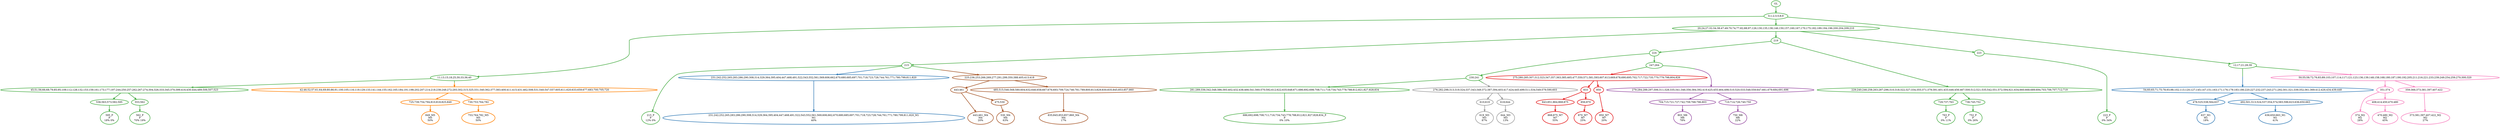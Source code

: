 digraph T {
	{
		rank=same
		63 [penwidth=3,colorscheme=set19,color=3,label="595_P\nP\n18% 0%"]
		61 [penwidth=3,colorscheme=set19,color=3,label="562_P\nP\n70% 19%"]
		58 [penwidth=3,colorscheme=set19,color=3,label="215_P\nP\n12% 0%"]
		53 [penwidth=3,colorscheme=set19,color=3,label="686;692;698;708;711;716;734;743;778;788;812;821;827;828;834_P\nP\n0% 10%"]
		50 [penwidth=3,colorscheme=set19,color=3,label="763_P\nP\n0% 11%"]
		48 [penwidth=3,colorscheme=set19,color=3,label="752_P\nP\n0% 26%"]
		46 [penwidth=3,colorscheme=set19,color=3,label="223_P\nP\n0% 34%"]
		43 [penwidth=3,colorscheme=set19,color=2,label="637_M1\nM1\n18%"]
		41 [penwidth=3,colorscheme=set19,color=2,label="636;650;663_M1\nM1\n41%"]
		40 [penwidth=3,colorscheme=set19,color=2,label="231;242;252;265;283;286;290;308;314;329;364;395;404;447;468;491;522;543;552;561;569;606;662;670;680;685;697;701;718;723;728;744;761;771;780;799;811;820_M1\nM1\n40%"]
		38 [penwidth=3,colorscheme=set19,color=8,label="374_M2\nM2\n28%"]
		36 [penwidth=3,colorscheme=set19,color=8,label="470;480_M2\nM2\n45%"]
		34 [penwidth=3,colorscheme=set19,color=8,label="373;381;397;407;422_M2\nM2\n27%"]
		32 [penwidth=3,colorscheme=set19,color=9,label="619_M3\nM3\n87%"]
		30 [penwidth=3,colorscheme=set19,color=9,label="644_M3\nM3\n13%"]
		28 [penwidth=3,colorscheme=set19,color=7,label="443;461_M4\nM4\n20%"]
		26 [penwidth=3,colorscheme=set19,color=7,label="530_M4\nM4\n63%"]
		24 [penwidth=3,colorscheme=set19,color=7,label="835;845;853;857;860_M4\nM4\n17%"]
		22 [penwidth=3,colorscheme=set19,color=5,label="849_M5\nM5\n50%"]
		20 [penwidth=3,colorscheme=set19,color=5,label="753;764;782_M5\nM5\n50%"]
		17 [penwidth=3,colorscheme=set19,color=4,label="803_M6\nM6\n78%"]
		15 [penwidth=3,colorscheme=set19,color=4,label="750_M6\nM6\n22%"]
		12 [penwidth=3,colorscheme=set19,color=1,label="868;875_M7\nM7\n55%"]
		10 [penwidth=3,colorscheme=set19,color=1,label="870_M7\nM7\n25%"]
		8 [penwidth=3,colorscheme=set19,color=1,label="850_M7\nM7\n20%"]
	}
	68 [penwidth=3,colorscheme=set19,color=3,label="GL"]
	67 [penwidth=3,colorscheme=set19,color=3,label="0;1;2;3;5;8;9"]
	66 [penwidth=3,colorscheme=set19,color=3,label="11;13;15;18;25;30;33;36;40"]
	65 [penwidth=3,colorscheme=set19,color=3,label="45;51;56;66;68;79;85;95;109;112;128;132;153;159;161;173;177;197;244;250;257;262;267;274;304;326;333;345;370;399;416;430;444;489;506;507;523"]
	64 [penwidth=3,colorscheme=set19,color=3,label="536;563;573;582;595"]
	62 [penwidth=3,colorscheme=set19,color=3,label="553;562"]
	60 [penwidth=3,colorscheme=set19,color=3,label="20;24;27;32;34;38;47;49;70;74;77;82;88;97;126;130;135;138;146;150;157;160;167;170;175;182;189;194;196;200;204;209;210"]
	59 [penwidth=3,colorscheme=set19,color=3,label="215"]
	57 [penwidth=3,colorscheme=set19,color=3,label="219"]
	56 [penwidth=3,colorscheme=set19,color=3,label="224"]
	55 [penwidth=3,colorscheme=set19,color=3,label="230;241"]
	54 [penwidth=3,colorscheme=set19,color=3,label="281;289;336;342;348;386;393;402;432;438;466;541;560;570;592;612;622;635;648;671;686;692;698;708;711;716;734;743;778;788;812;821;827;828;834"]
	52 [penwidth=3,colorscheme=set19,color=3,label="229;240;246;258;263;287;296;310;318;322;327;334;355;371;379;391;401;433;446;456;467;500;512;521;535;542;551;572;594;621;634;660;668;689;694;703;706;707;712;719"]
	51 [penwidth=3,colorscheme=set19,color=3,label="729;737;763"]
	49 [penwidth=3,colorscheme=set19,color=3,label="736;745;752"]
	47 [penwidth=3,colorscheme=set19,color=3,label="223"]
	45 [penwidth=3,colorscheme=set19,color=3,label="12;17;21;28;39"]
	44 [penwidth=3,colorscheme=set19,color=2,label="478;525;538;564;637"]
	42 [penwidth=3,colorscheme=set19,color=2,label="492;501;513;524;537;554;574;583;596;623;636;650;663"]
	39 [penwidth=3,colorscheme=set19,color=8,label="351;374"]
	37 [penwidth=3,colorscheme=set19,color=8,label="408;414;450;470;480"]
	35 [penwidth=3,colorscheme=set19,color=8,label="359;366;373;381;397;407;422"]
	33 [penwidth=3,colorscheme=set19,color=9,label="610;619"]
	31 [penwidth=3,colorscheme=set19,color=9,label="618;644"]
	29 [penwidth=3,colorscheme=set19,color=7,label="443;461"]
	27 [penwidth=3,colorscheme=set19,color=7,label="475;530"]
	25 [penwidth=3,colorscheme=set19,color=7,label="485;515;546;568;580;604;632;646;658;667;676;693;709;724;746;781;789;800;813;829;830;835;845;853;857;860"]
	23 [penwidth=3,colorscheme=set19,color=5,label="725;739;754;794;810;818;825;849"]
	21 [penwidth=3,colorscheme=set19,color=5,label="730;753;764;782"]
	19 [penwidth=3,colorscheme=set19,color=3,label="247;264"]
	18 [penwidth=3,colorscheme=set19,color=4,label="704;715;721;727;742;759;768;796;803"]
	16 [penwidth=3,colorscheme=set19,color=4,label="710;714;726;740;750"]
	14 [penwidth=3,colorscheme=set19,color=1,label="833"]
	13 [penwidth=3,colorscheme=set19,color=1,label="843;851;864;868;875"]
	11 [penwidth=3,colorscheme=set19,color=1,label="856;870"]
	9 [penwidth=3,colorscheme=set19,color=1,label="850"]
	7 [penwidth=3,colorscheme=set19,color=2,label="231;242;252;265;283;286;290;308;314;329;364;395;404;447;468;491;522;543;552;561;569;606;662;670;680;685;697;701;718;723;728;744;761;771;780;799;811;820"]
	6 [penwidth=3,colorscheme=set19,color=1,label="275;280;285;307;312;323;347;357;363;385;465;477;550;571;581;593;607;613;669;678;690;695;702;717;722;735;770;779;798;804;826"]
	5 [penwidth=3,colorscheme=set19,color=5,label="42;46;52;57;61;64;69;80;86;91;100;105;116;119;129;133;141;144;155;162;165;184;191;198;202;207;214;218;238;248;272;293;302;315;325;331;340;362;377;383;400;411;415;431;462;508;531;540;547;557;605;611;620;633;659;677;683;700;705;720"]
	4 [penwidth=3,colorscheme=set19,color=4,label="279;284;288;297;306;311;328;335;341;346;356;384;392;419;425;455;464;498;510;520;533;548;559;647;661;679;684;691;696"]
	3 [penwidth=3,colorscheme=set19,color=9,label="276;282;298;313;319;324;337;343;349;372;387;394;403;417;424;445;499;511;534;549;579;590;603"]
	2 [penwidth=3,colorscheme=set19,color=7,label="225;236;253;266;269;277;291;299;350;388;405;413;418"]
	1 [penwidth=3,colorscheme=set19,color=2,label="54;60;65;71;75;78;93;98;102;113;120;127;145;147;151;163;171;176;179;183;186;220;227;232;237;243;271;292;301;321;339;352;361;369;412;426;434;439;448"]
	0 [penwidth=3,colorscheme=set19,color=8,label="50;55;58;72;76;83;89;103;107;114;117;121;123;136;139;148;158;168;180;187;190;192;205;211;216;221;233;239;249;254;259;270;300;320"]
	68 -> 67 [penwidth=3,colorscheme=set19,color=3]
	67 -> 66 [penwidth=3,colorscheme=set19,color=3]
	67 -> 45 [penwidth=3,colorscheme=set19,color=3]
	67 -> 60 [penwidth=3,colorscheme=set19,color=3]
	66 -> 65 [penwidth=3,colorscheme=set19,color=3]
	66 -> 5 [penwidth=3,colorscheme=set19,color="3;0.5:5"]
	65 -> 62 [penwidth=3,colorscheme=set19,color=3]
	65 -> 64 [penwidth=3,colorscheme=set19,color=3]
	64 -> 63 [penwidth=3,colorscheme=set19,color=3]
	62 -> 61 [penwidth=3,colorscheme=set19,color=3]
	60 -> 59 [penwidth=3,colorscheme=set19,color=3]
	60 -> 57 [penwidth=3,colorscheme=set19,color=3]
	60 -> 47 [penwidth=3,colorscheme=set19,color=3]
	59 -> 58 [penwidth=3,colorscheme=set19,color=3]
	59 -> 2 [penwidth=3,colorscheme=set19,color="3;0.5:7"]
	59 -> 7 [penwidth=3,colorscheme=set19,color="3;0.5:2"]
	57 -> 56 [penwidth=3,colorscheme=set19,color=3]
	57 -> 52 [penwidth=3,colorscheme=set19,color=3]
	56 -> 19 [penwidth=3,colorscheme=set19,color=3]
	56 -> 55 [penwidth=3,colorscheme=set19,color=3]
	55 -> 54 [penwidth=3,colorscheme=set19,color=3]
	55 -> 3 [penwidth=3,colorscheme=set19,color="3;0.5:9"]
	54 -> 53 [penwidth=3,colorscheme=set19,color=3]
	52 -> 49 [penwidth=3,colorscheme=set19,color=3]
	52 -> 51 [penwidth=3,colorscheme=set19,color=3]
	51 -> 50 [penwidth=3,colorscheme=set19,color=3]
	49 -> 48 [penwidth=3,colorscheme=set19,color=3]
	47 -> 46 [penwidth=3,colorscheme=set19,color=3]
	45 -> 0 [penwidth=3,colorscheme=set19,color="3;0.5:8"]
	45 -> 1 [penwidth=3,colorscheme=set19,color="3;0.5:2"]
	44 -> 43 [penwidth=3,colorscheme=set19,color=2]
	42 -> 41 [penwidth=3,colorscheme=set19,color=2]
	39 -> 38 [penwidth=3,colorscheme=set19,color=8]
	39 -> 37 [penwidth=3,colorscheme=set19,color=8]
	37 -> 36 [penwidth=3,colorscheme=set19,color=8]
	35 -> 34 [penwidth=3,colorscheme=set19,color=8]
	33 -> 32 [penwidth=3,colorscheme=set19,color=9]
	31 -> 30 [penwidth=3,colorscheme=set19,color=9]
	29 -> 28 [penwidth=3,colorscheme=set19,color=7]
	29 -> 27 [penwidth=3,colorscheme=set19,color=7]
	27 -> 26 [penwidth=3,colorscheme=set19,color=7]
	25 -> 24 [penwidth=3,colorscheme=set19,color=7]
	23 -> 22 [penwidth=3,colorscheme=set19,color=5]
	21 -> 20 [penwidth=3,colorscheme=set19,color=5]
	19 -> 6 [penwidth=3,colorscheme=set19,color="3;0.5:1"]
	19 -> 4 [penwidth=3,colorscheme=set19,color="3;0.5:4"]
	18 -> 17 [penwidth=3,colorscheme=set19,color=4]
	16 -> 15 [penwidth=3,colorscheme=set19,color=4]
	14 -> 11 [penwidth=3,colorscheme=set19,color=1]
	14 -> 13 [penwidth=3,colorscheme=set19,color=1]
	13 -> 12 [penwidth=3,colorscheme=set19,color=1]
	11 -> 10 [penwidth=3,colorscheme=set19,color=1]
	9 -> 8 [penwidth=3,colorscheme=set19,color=1]
	7 -> 40 [penwidth=3,colorscheme=set19,color=2]
	6 -> 14 [penwidth=3,colorscheme=set19,color=1]
	6 -> 9 [penwidth=3,colorscheme=set19,color=1]
	5 -> 23 [penwidth=3,colorscheme=set19,color=5]
	5 -> 21 [penwidth=3,colorscheme=set19,color=5]
	4 -> 18 [penwidth=3,colorscheme=set19,color=4]
	4 -> 16 [penwidth=3,colorscheme=set19,color=4]
	3 -> 33 [penwidth=3,colorscheme=set19,color=9]
	3 -> 31 [penwidth=3,colorscheme=set19,color=9]
	2 -> 29 [penwidth=3,colorscheme=set19,color=7]
	2 -> 25 [penwidth=3,colorscheme=set19,color=7]
	1 -> 44 [penwidth=3,colorscheme=set19,color=2]
	1 -> 42 [penwidth=3,colorscheme=set19,color=2]
	0 -> 39 [penwidth=3,colorscheme=set19,color=8]
	0 -> 35 [penwidth=3,colorscheme=set19,color=8]
}
